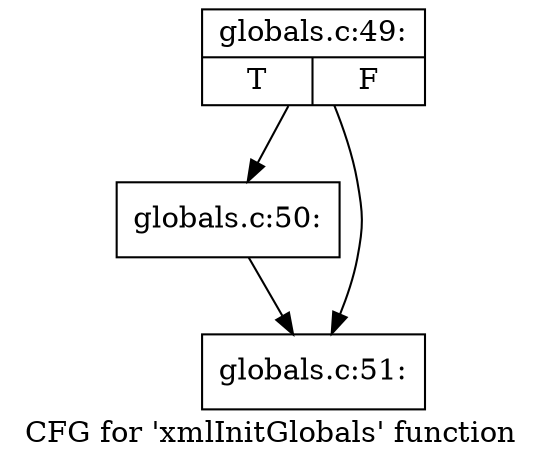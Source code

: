 digraph "CFG for 'xmlInitGlobals' function" {
	label="CFG for 'xmlInitGlobals' function";

	Node0x4817a50 [shape=record,label="{globals.c:49:|{<s0>T|<s1>F}}"];
	Node0x4817a50 -> Node0x4a4e5d0;
	Node0x4817a50 -> Node0x48d3d00;
	Node0x4a4e5d0 [shape=record,label="{globals.c:50:}"];
	Node0x4a4e5d0 -> Node0x48d3d00;
	Node0x48d3d00 [shape=record,label="{globals.c:51:}"];
}

